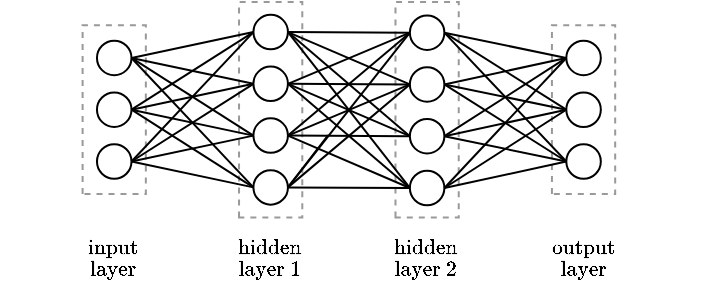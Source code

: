 <mxfile version="16.1.4" type="device"><diagram id="ggSznxTcdYDgGVBv82wx" name="Page-1"><mxGraphModel dx="499" dy="556" grid="1" gridSize="10" guides="1" tooltips="1" connect="1" arrows="1" fold="1" page="1" pageScale="1" pageWidth="550" pageHeight="150" math="1" shadow="0"><root><mxCell id="0"/><mxCell id="1" parent="0"/><mxCell id="NF3dcxtjd-bSo-1azcBJ-86" value="" style="rounded=0;whiteSpace=wrap;html=1;fontSize=9;strokeWidth=1;rotation=-90;dashed=1;fillColor=none;strokeColor=#999999;" parent="1" vertex="1"><mxGeometry x="182.489" y="39.045" width="107.696" height="31.632" as="geometry"/></mxCell><mxCell id="NF3dcxtjd-bSo-1azcBJ-87" value="" style="rounded=0;whiteSpace=wrap;html=1;fontSize=9;strokeWidth=1;rotation=-90;dashed=1;fillColor=none;strokeColor=#999999;" parent="1" vertex="1"><mxGeometry x="260.714" y="39.042" width="107.696" height="31.632" as="geometry"/></mxCell><mxCell id="NF3dcxtjd-bSo-1azcBJ-88" value="" style="rounded=0;whiteSpace=wrap;html=1;fontSize=9;strokeWidth=1;rotation=-90;dashed=1;fillColor=none;strokeColor=#999999;" parent="1" vertex="1"><mxGeometry x="350.614" y="39.042" width="84.346" height="31.632" as="geometry"/></mxCell><mxCell id="NF3dcxtjd-bSo-1azcBJ-85" value="" style="rounded=0;whiteSpace=wrap;html=1;fontSize=9;strokeWidth=1;rotation=-90;dashed=1;fillColor=none;strokeColor=#999999;" parent="1" vertex="1"><mxGeometry x="115.939" y="39.036" width="84.346" height="31.632" as="geometry"/></mxCell><mxCell id="NF3dcxtjd-bSo-1azcBJ-77" value="&lt;font style=&quot;font-size: 9px&quot;&gt;$$\begin{gather}\text{input}\\[-10em]\text{layer}&lt;br&gt;\end{gather}$$&lt;/font&gt;" style="text;html=1;strokeColor=none;fillColor=none;align=center;verticalAlign=middle;whiteSpace=wrap;rounded=0;rotation=0;" parent="1" vertex="1"><mxGeometry x="119" y="114.666" width="78.225" height="29.334" as="geometry"/></mxCell><mxCell id="NF3dcxtjd-bSo-1azcBJ-81" value="&lt;font style=&quot;font-size: 9px&quot;&gt;$$\begin{gather}\text{hidden}\\[-10em]\text{layer 1}&lt;br&gt;\end{gather}$$&lt;/font&gt;" style="text;html=1;strokeColor=none;fillColor=none;align=center;verticalAlign=middle;whiteSpace=wrap;rounded=0;rotation=0;" parent="1" vertex="1"><mxGeometry x="197.225" y="114.666" width="78.225" height="29.334" as="geometry"/></mxCell><mxCell id="NF3dcxtjd-bSo-1azcBJ-82" value="&lt;font style=&quot;font-size: 9px&quot;&gt;$$\begin{gather}\text{hidden}\\[-10em]\text{layer 2}&lt;br&gt;\end{gather}$$&lt;/font&gt;" style="text;html=1;strokeColor=none;fillColor=none;align=center;verticalAlign=middle;whiteSpace=wrap;rounded=0;rotation=0;" parent="1" vertex="1"><mxGeometry x="275.45" y="114.666" width="78.225" height="29.334" as="geometry"/></mxCell><mxCell id="NF3dcxtjd-bSo-1azcBJ-83" value="&lt;font style=&quot;font-size: 9px&quot;&gt;$$\begin{gather}\text{output}\\[-10em]\text{layer}&lt;br&gt;\end{gather}$$&lt;/font&gt;" style="text;html=1;strokeColor=none;fillColor=none;align=center;verticalAlign=middle;whiteSpace=wrap;rounded=0;rotation=0;" parent="1" vertex="1"><mxGeometry x="353.675" y="114.666" width="78.225" height="29.334" as="geometry"/></mxCell><mxCell id="NF3dcxtjd-bSo-1azcBJ-1" value="" style="ellipse;whiteSpace=wrap;html=1;aspect=fixed;strokeWidth=1;" parent="1" vertex="1"><mxGeometry x="149.488" y="20.346" width="17.255" height="17.255" as="geometry"/></mxCell><mxCell id="NF3dcxtjd-bSo-1azcBJ-2" value="" style="ellipse;whiteSpace=wrap;html=1;aspect=fixed;strokeWidth=1;" parent="1" vertex="1"><mxGeometry x="149.488" y="46.23" width="17.255" height="17.255" as="geometry"/></mxCell><mxCell id="NF3dcxtjd-bSo-1azcBJ-3" value="" style="ellipse;whiteSpace=wrap;html=1;aspect=fixed;strokeWidth=1;" parent="1" vertex="1"><mxGeometry x="149.488" y="72.113" width="17.255" height="17.255" as="geometry"/></mxCell><mxCell id="NF3dcxtjd-bSo-1azcBJ-24" style="edgeStyle=none;rounded=0;orthogonalLoop=1;jettySize=auto;html=1;startArrow=none;startFill=0;endArrow=none;endFill=0;strokeColor=default;strokeWidth=1;exitX=1;exitY=0.5;exitDx=0;exitDy=0;entryX=0;entryY=0.5;entryDx=0;entryDy=0;" parent="1" source="NF3dcxtjd-bSo-1azcBJ-1" target="NF3dcxtjd-bSo-1azcBJ-4" edge="1"><mxGeometry relative="1" as="geometry"><mxPoint x="204.702" y="41.618" as="sourcePoint"/><mxPoint x="213.33" y="41.618" as="targetPoint"/></mxGeometry></mxCell><mxCell id="NF3dcxtjd-bSo-1azcBJ-25" style="edgeStyle=none;rounded=0;orthogonalLoop=1;jettySize=auto;html=1;exitX=1;exitY=0.5;exitDx=0;exitDy=0;entryX=0;entryY=0.5;entryDx=0;entryDy=0;startArrow=none;startFill=0;endArrow=none;endFill=0;strokeColor=default;strokeWidth=1;" parent="1" source="NF3dcxtjd-bSo-1azcBJ-1" target="NF3dcxtjd-bSo-1azcBJ-5" edge="1"><mxGeometry relative="1" as="geometry"/></mxCell><mxCell id="NF3dcxtjd-bSo-1azcBJ-26" style="edgeStyle=none;rounded=0;orthogonalLoop=1;jettySize=auto;html=1;exitX=1;exitY=0.5;exitDx=0;exitDy=0;entryX=0;entryY=0.5;entryDx=0;entryDy=0;startArrow=none;startFill=0;endArrow=none;endFill=0;strokeColor=default;strokeWidth=1;" parent="1" source="NF3dcxtjd-bSo-1azcBJ-1" target="NF3dcxtjd-bSo-1azcBJ-6" edge="1"><mxGeometry relative="1" as="geometry"/></mxCell><mxCell id="NF3dcxtjd-bSo-1azcBJ-27" style="edgeStyle=none;rounded=0;orthogonalLoop=1;jettySize=auto;html=1;exitX=1;exitY=0.5;exitDx=0;exitDy=0;entryX=0;entryY=0.5;entryDx=0;entryDy=0;startArrow=none;startFill=0;endArrow=none;endFill=0;strokeColor=default;strokeWidth=1;" parent="1" source="NF3dcxtjd-bSo-1azcBJ-1" target="NF3dcxtjd-bSo-1azcBJ-7" edge="1"><mxGeometry relative="1" as="geometry"/></mxCell><mxCell id="NF3dcxtjd-bSo-1azcBJ-29" style="edgeStyle=none;rounded=0;orthogonalLoop=1;jettySize=auto;html=1;exitX=1;exitY=0.5;exitDx=0;exitDy=0;entryX=0;entryY=0.5;entryDx=0;entryDy=0;startArrow=none;startFill=0;endArrow=none;endFill=0;strokeColor=default;strokeWidth=1;" parent="1" source="NF3dcxtjd-bSo-1azcBJ-2" target="NF3dcxtjd-bSo-1azcBJ-4" edge="1"><mxGeometry relative="1" as="geometry"/></mxCell><mxCell id="NF3dcxtjd-bSo-1azcBJ-30" style="edgeStyle=none;rounded=0;orthogonalLoop=1;jettySize=auto;html=1;exitX=1;exitY=0.5;exitDx=0;exitDy=0;entryX=0;entryY=0.5;entryDx=0;entryDy=0;startArrow=none;startFill=0;endArrow=none;endFill=0;strokeColor=default;strokeWidth=1;" parent="1" source="NF3dcxtjd-bSo-1azcBJ-2" target="NF3dcxtjd-bSo-1azcBJ-5" edge="1"><mxGeometry relative="1" as="geometry"/></mxCell><mxCell id="NF3dcxtjd-bSo-1azcBJ-31" style="edgeStyle=none;rounded=0;orthogonalLoop=1;jettySize=auto;html=1;exitX=1;exitY=0.5;exitDx=0;exitDy=0;entryX=0;entryY=0.5;entryDx=0;entryDy=0;startArrow=none;startFill=0;endArrow=none;endFill=0;strokeColor=default;strokeWidth=1;" parent="1" source="NF3dcxtjd-bSo-1azcBJ-2" target="NF3dcxtjd-bSo-1azcBJ-6" edge="1"><mxGeometry relative="1" as="geometry"/></mxCell><mxCell id="NF3dcxtjd-bSo-1azcBJ-33" style="edgeStyle=none;rounded=0;orthogonalLoop=1;jettySize=auto;html=1;exitX=1;exitY=0.5;exitDx=0;exitDy=0;entryX=0;entryY=0.5;entryDx=0;entryDy=0;startArrow=none;startFill=0;endArrow=none;endFill=0;strokeColor=default;strokeWidth=1;" parent="1" source="NF3dcxtjd-bSo-1azcBJ-2" target="NF3dcxtjd-bSo-1azcBJ-7" edge="1"><mxGeometry relative="1" as="geometry"/></mxCell><mxCell id="NF3dcxtjd-bSo-1azcBJ-34" style="edgeStyle=none;rounded=0;orthogonalLoop=1;jettySize=auto;html=1;exitX=1;exitY=0.5;exitDx=0;exitDy=0;entryX=0;entryY=0.5;entryDx=0;entryDy=0;startArrow=none;startFill=0;endArrow=none;endFill=0;strokeColor=default;strokeWidth=1;" parent="1" source="NF3dcxtjd-bSo-1azcBJ-3" target="NF3dcxtjd-bSo-1azcBJ-4" edge="1"><mxGeometry relative="1" as="geometry"/></mxCell><mxCell id="NF3dcxtjd-bSo-1azcBJ-35" style="edgeStyle=none;rounded=0;orthogonalLoop=1;jettySize=auto;html=1;exitX=1;exitY=0.5;exitDx=0;exitDy=0;entryX=0;entryY=0.5;entryDx=0;entryDy=0;startArrow=none;startFill=0;endArrow=none;endFill=0;strokeColor=default;strokeWidth=1;" parent="1" source="NF3dcxtjd-bSo-1azcBJ-3" target="NF3dcxtjd-bSo-1azcBJ-5" edge="1"><mxGeometry relative="1" as="geometry"/></mxCell><mxCell id="NF3dcxtjd-bSo-1azcBJ-36" style="edgeStyle=none;rounded=0;orthogonalLoop=1;jettySize=auto;html=1;exitX=1;exitY=0.5;exitDx=0;exitDy=0;entryX=0;entryY=0.5;entryDx=0;entryDy=0;startArrow=none;startFill=0;endArrow=none;endFill=0;strokeColor=default;strokeWidth=1;" parent="1" source="NF3dcxtjd-bSo-1azcBJ-3" target="NF3dcxtjd-bSo-1azcBJ-6" edge="1"><mxGeometry relative="1" as="geometry"/></mxCell><mxCell id="NF3dcxtjd-bSo-1azcBJ-38" style="edgeStyle=none;rounded=0;orthogonalLoop=1;jettySize=auto;html=1;exitX=1;exitY=0.5;exitDx=0;exitDy=0;entryX=0;entryY=0.5;entryDx=0;entryDy=0;startArrow=none;startFill=0;endArrow=none;endFill=0;strokeColor=default;strokeWidth=1;" parent="1" source="NF3dcxtjd-bSo-1azcBJ-3" target="NF3dcxtjd-bSo-1azcBJ-7" edge="1"><mxGeometry relative="1" as="geometry"/></mxCell><mxCell id="NF3dcxtjd-bSo-1azcBJ-43" value="" style="ellipse;whiteSpace=wrap;html=1;aspect=fixed;rotation=-180;strokeWidth=1;" parent="1" vertex="1"><mxGeometry x="384.156" y="72.118" width="17.255" height="17.255" as="geometry"/></mxCell><mxCell id="NF3dcxtjd-bSo-1azcBJ-48" value="" style="ellipse;whiteSpace=wrap;html=1;aspect=fixed;rotation=-180;strokeWidth=1;" parent="1" vertex="1"><mxGeometry x="384.156" y="46.235" width="17.255" height="17.255" as="geometry"/></mxCell><mxCell id="NF3dcxtjd-bSo-1azcBJ-53" value="" style="ellipse;whiteSpace=wrap;html=1;aspect=fixed;rotation=-180;strokeWidth=1;" parent="1" vertex="1"><mxGeometry x="384.156" y="20.351" width="17.255" height="17.255" as="geometry"/></mxCell><mxCell id="NF3dcxtjd-bSo-1azcBJ-54" value="" style="ellipse;whiteSpace=wrap;html=1;aspect=fixed;rotation=-180;strokeWidth=1;" parent="1" vertex="1"><mxGeometry x="305.93" y="85.357" width="17.255" height="17.255" as="geometry"/></mxCell><mxCell id="NF3dcxtjd-bSo-1azcBJ-39" style="edgeStyle=none;rounded=0;orthogonalLoop=1;jettySize=auto;html=1;startArrow=none;startFill=0;endArrow=none;endFill=0;strokeColor=default;strokeWidth=1;exitX=1;exitY=0.5;exitDx=0;exitDy=0;entryX=0;entryY=0.5;entryDx=0;entryDy=0;" parent="1" source="NF3dcxtjd-bSo-1azcBJ-43" target="NF3dcxtjd-bSo-1azcBJ-54" edge="1"><mxGeometry relative="1" as="geometry"><mxPoint x="346.775" y="67.501" as="sourcePoint"/><mxPoint x="338.147" y="67.501" as="targetPoint"/></mxGeometry></mxCell><mxCell id="NF3dcxtjd-bSo-1azcBJ-44" style="edgeStyle=none;rounded=0;orthogonalLoop=1;jettySize=auto;html=1;exitX=1;exitY=0.5;exitDx=0;exitDy=0;entryX=0;entryY=0.5;entryDx=0;entryDy=0;startArrow=none;startFill=0;endArrow=none;endFill=0;strokeColor=default;strokeWidth=1;" parent="1" source="NF3dcxtjd-bSo-1azcBJ-48" target="NF3dcxtjd-bSo-1azcBJ-54" edge="1"><mxGeometry relative="1" as="geometry"/></mxCell><mxCell id="NF3dcxtjd-bSo-1azcBJ-49" style="edgeStyle=none;rounded=0;orthogonalLoop=1;jettySize=auto;html=1;exitX=1;exitY=0.5;exitDx=0;exitDy=0;entryX=0;entryY=0.5;entryDx=0;entryDy=0;startArrow=none;startFill=0;endArrow=none;endFill=0;strokeColor=default;strokeWidth=1;" parent="1" source="NF3dcxtjd-bSo-1azcBJ-53" target="NF3dcxtjd-bSo-1azcBJ-54" edge="1"><mxGeometry relative="1" as="geometry"/></mxCell><mxCell id="NF3dcxtjd-bSo-1azcBJ-55" value="" style="ellipse;whiteSpace=wrap;html=1;aspect=fixed;rotation=-180;strokeWidth=1;" parent="1" vertex="1"><mxGeometry x="305.93" y="59.474" width="17.255" height="17.255" as="geometry"/></mxCell><mxCell id="NF3dcxtjd-bSo-1azcBJ-40" style="edgeStyle=none;rounded=0;orthogonalLoop=1;jettySize=auto;html=1;exitX=1;exitY=0.5;exitDx=0;exitDy=0;entryX=0;entryY=0.5;entryDx=0;entryDy=0;startArrow=none;startFill=0;endArrow=none;endFill=0;strokeColor=default;strokeWidth=1;" parent="1" source="NF3dcxtjd-bSo-1azcBJ-43" target="NF3dcxtjd-bSo-1azcBJ-55" edge="1"><mxGeometry relative="1" as="geometry"/></mxCell><mxCell id="NF3dcxtjd-bSo-1azcBJ-45" style="edgeStyle=none;rounded=0;orthogonalLoop=1;jettySize=auto;html=1;exitX=1;exitY=0.5;exitDx=0;exitDy=0;entryX=0;entryY=0.5;entryDx=0;entryDy=0;startArrow=none;startFill=0;endArrow=none;endFill=0;strokeColor=default;strokeWidth=1;" parent="1" source="NF3dcxtjd-bSo-1azcBJ-48" target="NF3dcxtjd-bSo-1azcBJ-55" edge="1"><mxGeometry relative="1" as="geometry"/></mxCell><mxCell id="NF3dcxtjd-bSo-1azcBJ-50" style="edgeStyle=none;rounded=0;orthogonalLoop=1;jettySize=auto;html=1;exitX=1;exitY=0.5;exitDx=0;exitDy=0;entryX=0;entryY=0.5;entryDx=0;entryDy=0;startArrow=none;startFill=0;endArrow=none;endFill=0;strokeColor=default;strokeWidth=1;" parent="1" source="NF3dcxtjd-bSo-1azcBJ-53" target="NF3dcxtjd-bSo-1azcBJ-55" edge="1"><mxGeometry relative="1" as="geometry"/></mxCell><mxCell id="NF3dcxtjd-bSo-1azcBJ-56" value="" style="ellipse;whiteSpace=wrap;html=1;aspect=fixed;rotation=-180;strokeWidth=1;" parent="1" vertex="1"><mxGeometry x="305.93" y="33.59" width="17.255" height="17.255" as="geometry"/></mxCell><mxCell id="NF3dcxtjd-bSo-1azcBJ-41" style="edgeStyle=none;rounded=0;orthogonalLoop=1;jettySize=auto;html=1;exitX=1;exitY=0.5;exitDx=0;exitDy=0;entryX=0;entryY=0.5;entryDx=0;entryDy=0;startArrow=none;startFill=0;endArrow=none;endFill=0;strokeColor=default;strokeWidth=1;" parent="1" source="NF3dcxtjd-bSo-1azcBJ-43" target="NF3dcxtjd-bSo-1azcBJ-56" edge="1"><mxGeometry relative="1" as="geometry"/></mxCell><mxCell id="NF3dcxtjd-bSo-1azcBJ-46" style="edgeStyle=none;rounded=0;orthogonalLoop=1;jettySize=auto;html=1;exitX=1;exitY=0.5;exitDx=0;exitDy=0;entryX=0;entryY=0.5;entryDx=0;entryDy=0;startArrow=none;startFill=0;endArrow=none;endFill=0;strokeColor=default;strokeWidth=1;" parent="1" source="NF3dcxtjd-bSo-1azcBJ-48" target="NF3dcxtjd-bSo-1azcBJ-56" edge="1"><mxGeometry relative="1" as="geometry"/></mxCell><mxCell id="NF3dcxtjd-bSo-1azcBJ-51" style="edgeStyle=none;rounded=0;orthogonalLoop=1;jettySize=auto;html=1;exitX=1;exitY=0.5;exitDx=0;exitDy=0;entryX=0;entryY=0.5;entryDx=0;entryDy=0;startArrow=none;startFill=0;endArrow=none;endFill=0;strokeColor=default;strokeWidth=1;" parent="1" source="NF3dcxtjd-bSo-1azcBJ-53" target="NF3dcxtjd-bSo-1azcBJ-56" edge="1"><mxGeometry relative="1" as="geometry"/></mxCell><mxCell id="NF3dcxtjd-bSo-1azcBJ-57" value="" style="ellipse;whiteSpace=wrap;html=1;aspect=fixed;rotation=-180;strokeWidth=1;" parent="1" vertex="1"><mxGeometry x="305.93" y="7.706" width="17.255" height="17.255" as="geometry"/></mxCell><mxCell id="NF3dcxtjd-bSo-1azcBJ-42" style="edgeStyle=none;rounded=0;orthogonalLoop=1;jettySize=auto;html=1;exitX=1;exitY=0.5;exitDx=0;exitDy=0;entryX=0;entryY=0.5;entryDx=0;entryDy=0;startArrow=none;startFill=0;endArrow=none;endFill=0;strokeColor=default;strokeWidth=1;" parent="1" source="NF3dcxtjd-bSo-1azcBJ-43" target="NF3dcxtjd-bSo-1azcBJ-57" edge="1"><mxGeometry relative="1" as="geometry"/></mxCell><mxCell id="NF3dcxtjd-bSo-1azcBJ-47" style="edgeStyle=none;rounded=0;orthogonalLoop=1;jettySize=auto;html=1;exitX=1;exitY=0.5;exitDx=0;exitDy=0;entryX=0;entryY=0.5;entryDx=0;entryDy=0;startArrow=none;startFill=0;endArrow=none;endFill=0;strokeColor=default;strokeWidth=1;" parent="1" source="NF3dcxtjd-bSo-1azcBJ-48" target="NF3dcxtjd-bSo-1azcBJ-57" edge="1"><mxGeometry relative="1" as="geometry"/></mxCell><mxCell id="NF3dcxtjd-bSo-1azcBJ-52" style="edgeStyle=none;rounded=0;orthogonalLoop=1;jettySize=auto;html=1;exitX=1;exitY=0.5;exitDx=0;exitDy=0;entryX=0;entryY=0.5;entryDx=0;entryDy=0;startArrow=none;startFill=0;endArrow=none;endFill=0;strokeColor=default;strokeWidth=1;" parent="1" source="NF3dcxtjd-bSo-1azcBJ-53" target="NF3dcxtjd-bSo-1azcBJ-57" edge="1"><mxGeometry relative="1" as="geometry"/></mxCell><mxCell id="NF3dcxtjd-bSo-1azcBJ-62" style="edgeStyle=none;rounded=0;orthogonalLoop=1;jettySize=auto;html=1;exitX=1;exitY=0.5;exitDx=0;exitDy=0;entryX=1;entryY=0.5;entryDx=0;entryDy=0;startArrow=none;startFill=0;endArrow=none;endFill=0;strokeColor=default;strokeWidth=1;" parent="1" source="NF3dcxtjd-bSo-1azcBJ-4" target="NF3dcxtjd-bSo-1azcBJ-54" edge="1"><mxGeometry relative="1" as="geometry"/></mxCell><mxCell id="NF3dcxtjd-bSo-1azcBJ-67" style="edgeStyle=none;rounded=0;orthogonalLoop=1;jettySize=auto;html=1;exitX=1;exitY=0.5;exitDx=0;exitDy=0;entryX=1;entryY=0.5;entryDx=0;entryDy=0;startArrow=none;startFill=0;endArrow=none;endFill=0;strokeColor=default;strokeWidth=1;" parent="1" source="NF3dcxtjd-bSo-1azcBJ-5" target="NF3dcxtjd-bSo-1azcBJ-54" edge="1"><mxGeometry relative="1" as="geometry"/></mxCell><mxCell id="NF3dcxtjd-bSo-1azcBJ-70" style="edgeStyle=none;rounded=0;orthogonalLoop=1;jettySize=auto;html=1;exitX=1;exitY=0.5;exitDx=0;exitDy=0;entryX=1;entryY=0.5;entryDx=0;entryDy=0;startArrow=none;startFill=0;endArrow=none;endFill=0;strokeColor=default;strokeWidth=1;" parent="1" source="NF3dcxtjd-bSo-1azcBJ-6" target="NF3dcxtjd-bSo-1azcBJ-54" edge="1"><mxGeometry relative="1" as="geometry"/></mxCell><mxCell id="NF3dcxtjd-bSo-1azcBJ-74" style="edgeStyle=none;rounded=0;orthogonalLoop=1;jettySize=auto;html=1;exitX=1;exitY=0.5;exitDx=0;exitDy=0;entryX=1;entryY=0.5;entryDx=0;entryDy=0;startArrow=none;startFill=0;endArrow=none;endFill=0;strokeColor=default;strokeWidth=1;" parent="1" source="NF3dcxtjd-bSo-1azcBJ-7" target="NF3dcxtjd-bSo-1azcBJ-54" edge="1"><mxGeometry relative="1" as="geometry"/></mxCell><mxCell id="NF3dcxtjd-bSo-1azcBJ-61" style="edgeStyle=none;rounded=0;orthogonalLoop=1;jettySize=auto;html=1;exitX=1;exitY=0.5;exitDx=0;exitDy=0;entryX=1;entryY=0.5;entryDx=0;entryDy=0;startArrow=none;startFill=0;endArrow=none;endFill=0;strokeColor=default;strokeWidth=1;" parent="1" source="NF3dcxtjd-bSo-1azcBJ-4" target="NF3dcxtjd-bSo-1azcBJ-55" edge="1"><mxGeometry relative="1" as="geometry"/></mxCell><mxCell id="NF3dcxtjd-bSo-1azcBJ-66" style="edgeStyle=none;rounded=0;orthogonalLoop=1;jettySize=auto;html=1;exitX=1;exitY=0.5;exitDx=0;exitDy=0;entryX=1;entryY=0.5;entryDx=0;entryDy=0;startArrow=none;startFill=0;endArrow=none;endFill=0;strokeColor=default;strokeWidth=1;" parent="1" source="NF3dcxtjd-bSo-1azcBJ-5" target="NF3dcxtjd-bSo-1azcBJ-55" edge="1"><mxGeometry relative="1" as="geometry"/></mxCell><mxCell id="NF3dcxtjd-bSo-1azcBJ-69" style="edgeStyle=none;rounded=0;orthogonalLoop=1;jettySize=auto;html=1;exitX=1;exitY=0.5;exitDx=0;exitDy=0;entryX=1;entryY=0.5;entryDx=0;entryDy=0;startArrow=none;startFill=0;endArrow=none;endFill=0;strokeColor=default;strokeWidth=1;" parent="1" source="NF3dcxtjd-bSo-1azcBJ-6" target="NF3dcxtjd-bSo-1azcBJ-55" edge="1"><mxGeometry relative="1" as="geometry"/></mxCell><mxCell id="NF3dcxtjd-bSo-1azcBJ-60" style="edgeStyle=none;rounded=0;orthogonalLoop=1;jettySize=auto;html=1;exitX=1;exitY=0.5;exitDx=0;exitDy=0;entryX=1;entryY=0.5;entryDx=0;entryDy=0;startArrow=none;startFill=0;endArrow=none;endFill=0;strokeColor=default;strokeWidth=1;" parent="1" source="NF3dcxtjd-bSo-1azcBJ-4" target="NF3dcxtjd-bSo-1azcBJ-56" edge="1"><mxGeometry relative="1" as="geometry"/></mxCell><mxCell id="NF3dcxtjd-bSo-1azcBJ-65" style="edgeStyle=none;rounded=0;orthogonalLoop=1;jettySize=auto;html=1;exitX=1;exitY=0.5;exitDx=0;exitDy=0;entryX=1;entryY=0.5;entryDx=0;entryDy=0;startArrow=none;startFill=0;endArrow=none;endFill=0;strokeColor=default;strokeWidth=1;" parent="1" source="NF3dcxtjd-bSo-1azcBJ-6" target="NF3dcxtjd-bSo-1azcBJ-56" edge="1"><mxGeometry relative="1" as="geometry"/></mxCell><mxCell id="NF3dcxtjd-bSo-1azcBJ-72" style="edgeStyle=none;rounded=0;orthogonalLoop=1;jettySize=auto;html=1;exitX=1;exitY=0.5;exitDx=0;exitDy=0;entryX=1;entryY=0.5;entryDx=0;entryDy=0;startArrow=none;startFill=0;endArrow=none;endFill=0;strokeColor=default;strokeWidth=1;" parent="1" source="NF3dcxtjd-bSo-1azcBJ-7" target="NF3dcxtjd-bSo-1azcBJ-56" edge="1"><mxGeometry relative="1" as="geometry"/></mxCell><mxCell id="NF3dcxtjd-bSo-1azcBJ-59" style="edgeStyle=none;rounded=0;orthogonalLoop=1;jettySize=auto;html=1;exitX=1;exitY=0.5;exitDx=0;exitDy=0;entryX=1;entryY=0.5;entryDx=0;entryDy=0;startArrow=none;startFill=0;endArrow=none;endFill=0;strokeColor=default;strokeWidth=1;" parent="1" source="NF3dcxtjd-bSo-1azcBJ-4" target="NF3dcxtjd-bSo-1azcBJ-57" edge="1"><mxGeometry relative="1" as="geometry"/></mxCell><mxCell id="NF3dcxtjd-bSo-1azcBJ-63" style="edgeStyle=none;rounded=0;orthogonalLoop=1;jettySize=auto;html=1;exitX=1;exitY=0.5;exitDx=0;exitDy=0;entryX=1;entryY=0.5;entryDx=0;entryDy=0;startArrow=none;startFill=0;endArrow=none;endFill=0;strokeColor=default;strokeWidth=1;" parent="1" source="NF3dcxtjd-bSo-1azcBJ-5" target="NF3dcxtjd-bSo-1azcBJ-57" edge="1"><mxGeometry relative="1" as="geometry"/></mxCell><mxCell id="NF3dcxtjd-bSo-1azcBJ-68" style="edgeStyle=none;rounded=0;orthogonalLoop=1;jettySize=auto;html=1;exitX=1;exitY=0.5;exitDx=0;exitDy=0;entryX=1;entryY=0.5;entryDx=0;entryDy=0;startArrow=none;startFill=0;endArrow=none;endFill=0;strokeColor=default;strokeWidth=1;" parent="1" source="NF3dcxtjd-bSo-1azcBJ-6" target="NF3dcxtjd-bSo-1azcBJ-57" edge="1"><mxGeometry relative="1" as="geometry"/></mxCell><mxCell id="NF3dcxtjd-bSo-1azcBJ-71" style="edgeStyle=none;rounded=0;orthogonalLoop=1;jettySize=auto;html=1;exitX=1;exitY=0.5;exitDx=0;exitDy=0;entryX=1;entryY=0.5;entryDx=0;entryDy=0;startArrow=none;startFill=0;endArrow=none;endFill=0;strokeColor=default;strokeWidth=1;" parent="1" source="NF3dcxtjd-bSo-1azcBJ-7" target="NF3dcxtjd-bSo-1azcBJ-57" edge="1"><mxGeometry relative="1" as="geometry"/></mxCell><mxCell id="NF3dcxtjd-bSo-1azcBJ-4" value="" style="ellipse;whiteSpace=wrap;html=1;aspect=fixed;strokeWidth=1;" parent="1" vertex="1"><mxGeometry x="227.714" y="7.41" width="17.255" height="17.255" as="geometry"/></mxCell><mxCell id="NF3dcxtjd-bSo-1azcBJ-64" style="edgeStyle=none;rounded=0;orthogonalLoop=1;jettySize=auto;html=1;exitX=1;exitY=0.5;exitDx=0;exitDy=0;startArrow=none;startFill=0;endArrow=none;endFill=0;strokeColor=default;strokeWidth=1;" parent="1" source="NF3dcxtjd-bSo-1azcBJ-5" target="NF3dcxtjd-bSo-1azcBJ-56" edge="1"><mxGeometry relative="1" as="geometry"><mxPoint x="309.673" y="41.33" as="targetPoint"/></mxGeometry></mxCell><mxCell id="NF3dcxtjd-bSo-1azcBJ-5" value="" style="ellipse;whiteSpace=wrap;html=1;aspect=fixed;strokeWidth=1;" parent="1" vertex="1"><mxGeometry x="227.714" y="33.293" width="17.255" height="17.255" as="geometry"/></mxCell><mxCell id="NF3dcxtjd-bSo-1azcBJ-6" value="" style="ellipse;whiteSpace=wrap;html=1;aspect=fixed;strokeWidth=1;" parent="1" vertex="1"><mxGeometry x="227.714" y="59.177" width="17.255" height="17.255" as="geometry"/></mxCell><mxCell id="NF3dcxtjd-bSo-1azcBJ-73" style="edgeStyle=none;rounded=0;orthogonalLoop=1;jettySize=auto;html=1;exitX=1;exitY=0.5;exitDx=0;exitDy=0;startArrow=none;startFill=0;endArrow=none;endFill=0;strokeColor=default;strokeWidth=1;" parent="1" source="NF3dcxtjd-bSo-1azcBJ-7" edge="1"><mxGeometry relative="1" as="geometry"><mxPoint x="265.097" y="67.501" as="targetPoint"/></mxGeometry></mxCell><mxCell id="NF3dcxtjd-bSo-1azcBJ-7" value="" style="ellipse;whiteSpace=wrap;html=1;aspect=fixed;strokeWidth=1;" parent="1" vertex="1"><mxGeometry x="227.714" y="85.06" width="17.255" height="17.255" as="geometry"/></mxCell></root></mxGraphModel></diagram></mxfile>